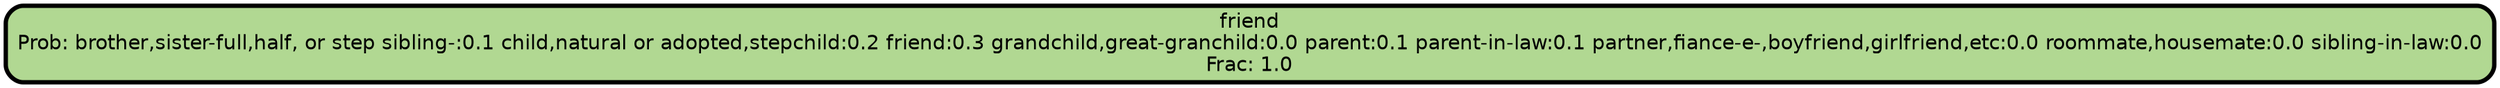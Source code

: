 graph Tree {
node [shape=box, style="filled, rounded",color="black",penwidth="3",fontcolor="black",                 fontname=helvetica] ;
graph [ranksep="0 equally", splines=straight,                 bgcolor=transparent, dpi=200] ;
edge [fontname=helvetica, color=black] ;
0 [label="friend
Prob: brother,sister-full,half, or step sibling-:0.1 child,natural or adopted,stepchild:0.2 friend:0.3 grandchild,great-granchild:0.0 parent:0.1 parent-in-law:0.1 partner,fiance-e-,boyfriend,girlfriend,etc:0.0 roommate,housemate:0.0 sibling-in-law:0.0
Frac: 1.0", fillcolor="#b1d892"] ;
{rank = same;}}
